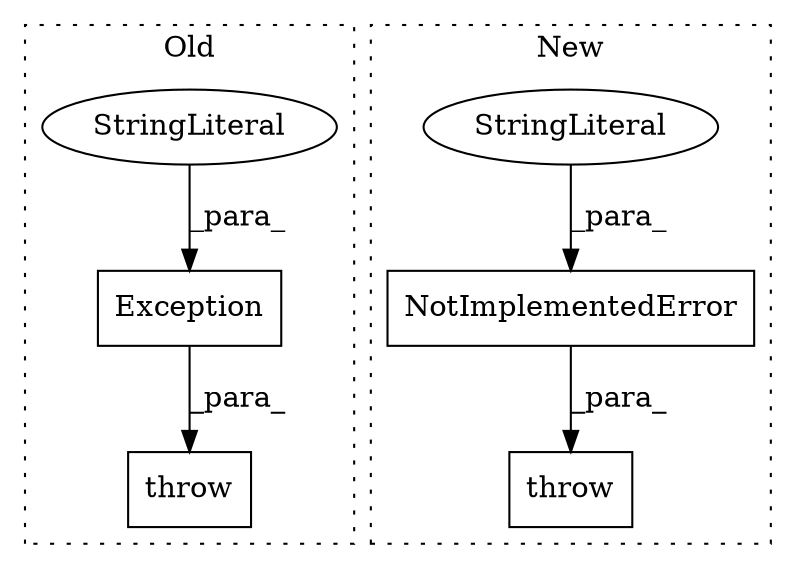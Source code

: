 digraph G {
subgraph cluster0 {
1 [label="Exception" a="32" s="2263,2331" l="10,1" shape="box"];
5 [label="StringLiteral" a="45" s="2273" l="58" shape="ellipse"];
6 [label="throw" a="53" s="2257" l="6" shape="box"];
label = "Old";
style="dotted";
}
subgraph cluster1 {
2 [label="NotImplementedError" a="32" s="2263,2297" l="20,1" shape="box"];
3 [label="throw" a="53" s="2257" l="6" shape="box"];
4 [label="StringLiteral" a="45" s="2283" l="14" shape="ellipse"];
label = "New";
style="dotted";
}
1 -> 6 [label="_para_"];
2 -> 3 [label="_para_"];
4 -> 2 [label="_para_"];
5 -> 1 [label="_para_"];
}
